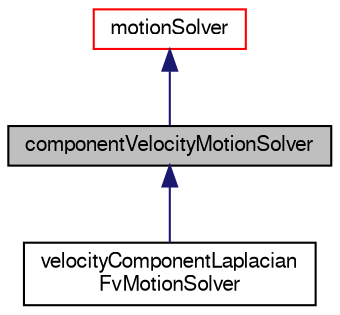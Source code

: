 digraph "componentVelocityMotionSolver"
{
  bgcolor="transparent";
  edge [fontname="FreeSans",fontsize="10",labelfontname="FreeSans",labelfontsize="10"];
  node [fontname="FreeSans",fontsize="10",shape=record];
  Node0 [label="componentVelocityMotionSolver",height=0.2,width=0.4,color="black", fillcolor="grey75", style="filled", fontcolor="black"];
  Node1 -> Node0 [dir="back",color="midnightblue",fontsize="10",style="solid",fontname="FreeSans"];
  Node1 [label="motionSolver",height=0.2,width=0.4,color="red",URL="$a21578.html",tooltip="Virtual base class for mesh motion solver. "];
  Node0 -> Node18 [dir="back",color="midnightblue",fontsize="10",style="solid",fontname="FreeSans"];
  Node18 [label="velocityComponentLaplacian\lFvMotionSolver",height=0.2,width=0.4,color="black",URL="$a23310.html",tooltip="Mesh motion solver for an fvMesh. Based on solving the cell-centre Laplacian for the given component ..."];
}
